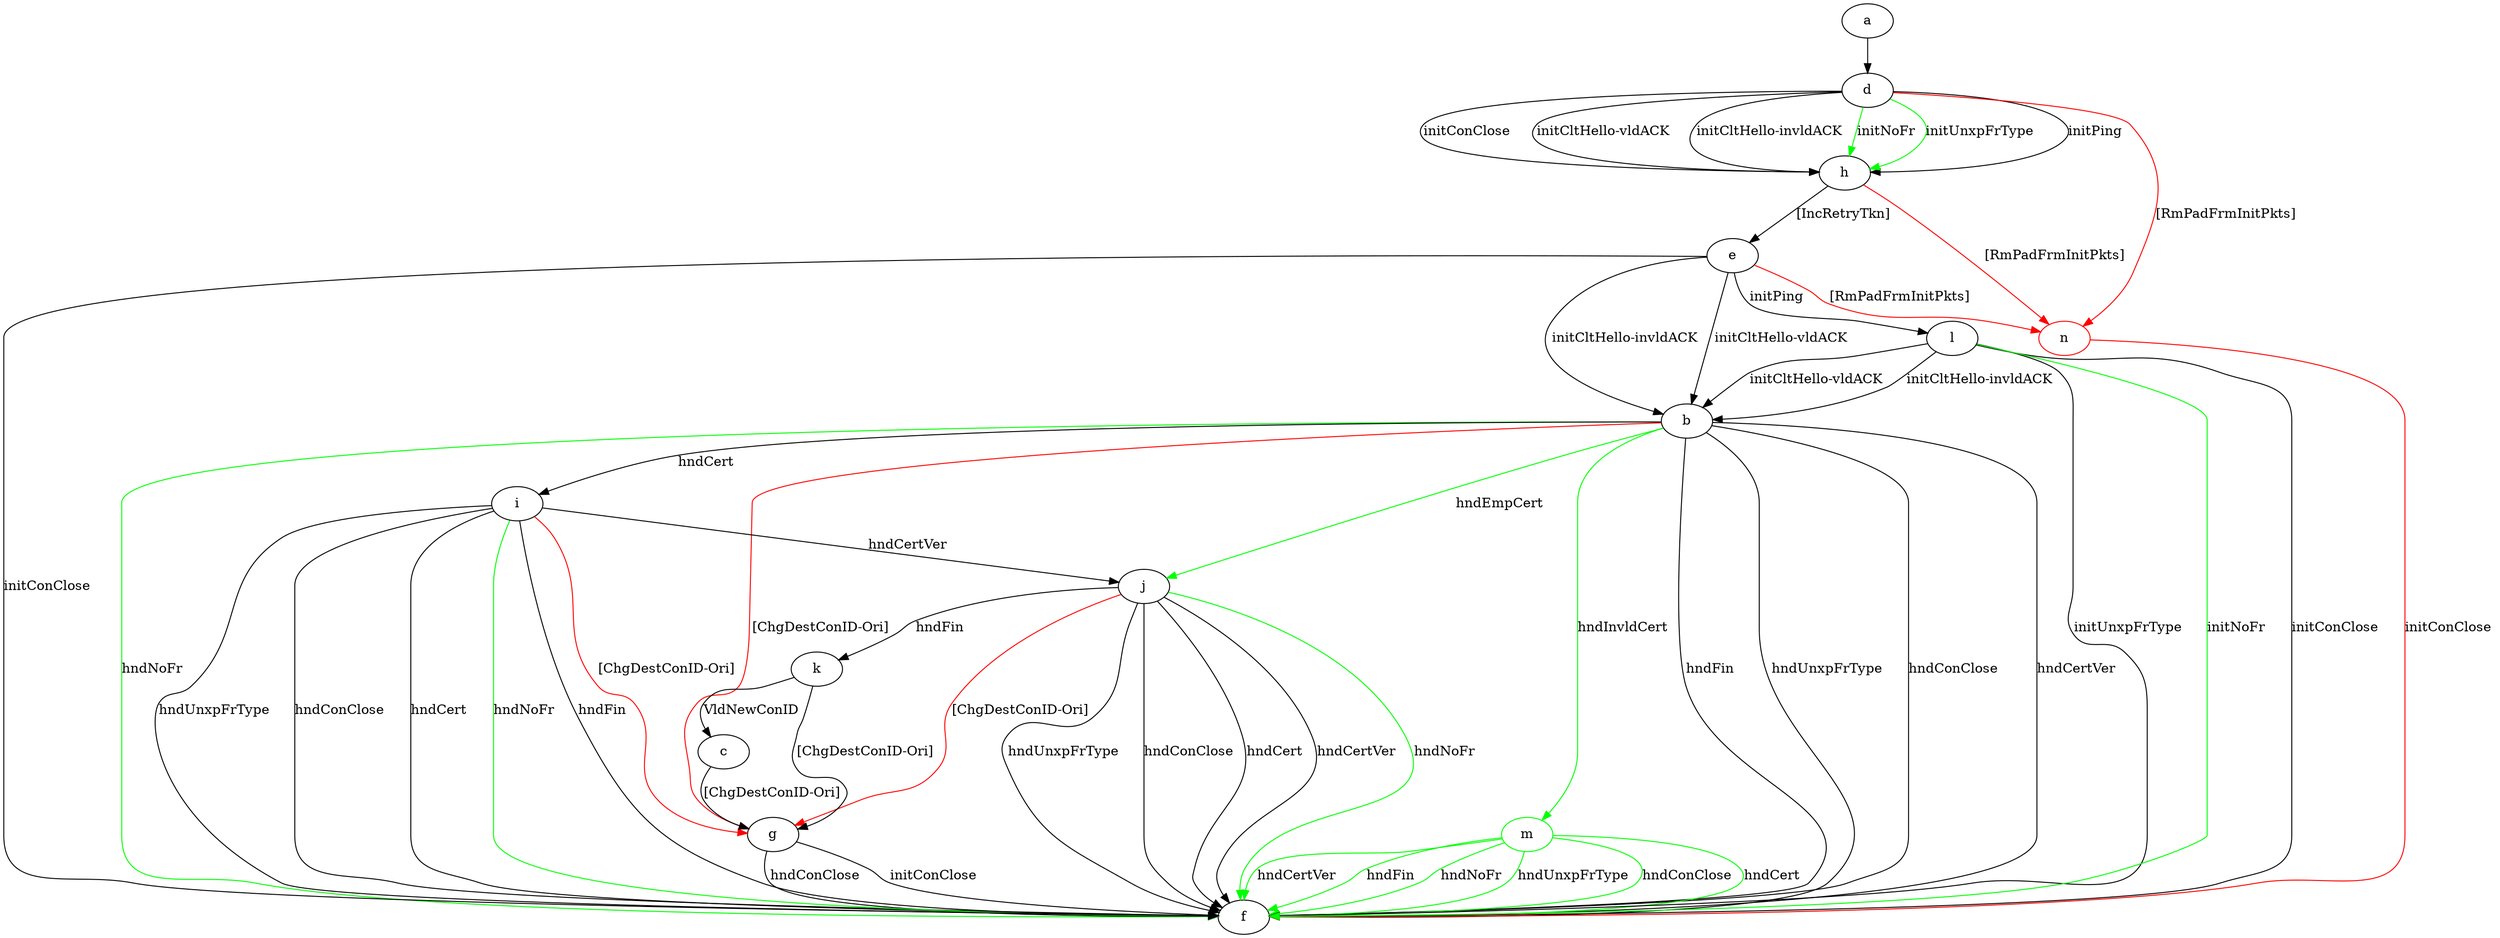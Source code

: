 digraph "" {
	a -> d	[key=0];
	b -> f	[key=0,
		label="hndFin "];
	b -> f	[key=1,
		label="hndUnxpFrType "];
	b -> f	[key=2,
		label="hndConClose "];
	b -> f	[key=3,
		label="hndCertVer "];
	b -> f	[key=4,
		color=green,
		label="hndNoFr "];
	b -> g	[key=0,
		color=red,
		label="[ChgDestConID-Ori] "];
	b -> i	[key=0,
		label="hndCert "];
	b -> j	[key=0,
		color=green,
		label="hndEmpCert "];
	m	[color=green];
	b -> m	[key=0,
		color=green,
		label="hndInvldCert "];
	c -> g	[key=0,
		label="[ChgDestConID-Ori] "];
	d -> h	[key=0,
		label="initPing "];
	d -> h	[key=1,
		label="initConClose "];
	d -> h	[key=2,
		label="initCltHello-vldACK "];
	d -> h	[key=3,
		label="initCltHello-invldACK "];
	d -> h	[key=4,
		color=green,
		label="initNoFr "];
	d -> h	[key=5,
		color=green,
		label="initUnxpFrType "];
	n	[color=red];
	d -> n	[key=0,
		color=red,
		label="[RmPadFrmInitPkts] "];
	e -> b	[key=0,
		label="initCltHello-vldACK "];
	e -> b	[key=1,
		label="initCltHello-invldACK "];
	e -> f	[key=0,
		label="initConClose "];
	e -> l	[key=0,
		label="initPing "];
	e -> n	[key=0,
		color=red,
		label="[RmPadFrmInitPkts] "];
	g -> f	[key=0,
		label="initConClose "];
	g -> f	[key=1,
		label="hndConClose "];
	h -> e	[key=0,
		label="[IncRetryTkn] "];
	h -> n	[key=0,
		color=red,
		label="[RmPadFrmInitPkts] "];
	i -> f	[key=0,
		label="hndFin "];
	i -> f	[key=1,
		label="hndUnxpFrType "];
	i -> f	[key=2,
		label="hndConClose "];
	i -> f	[key=3,
		label="hndCert "];
	i -> f	[key=4,
		color=green,
		label="hndNoFr "];
	i -> g	[key=0,
		color=red,
		label="[ChgDestConID-Ori] "];
	i -> j	[key=0,
		label="hndCertVer "];
	j -> f	[key=0,
		label="hndUnxpFrType "];
	j -> f	[key=1,
		label="hndConClose "];
	j -> f	[key=2,
		label="hndCert "];
	j -> f	[key=3,
		label="hndCertVer "];
	j -> f	[key=4,
		color=green,
		label="hndNoFr "];
	j -> g	[key=0,
		color=red,
		label="[ChgDestConID-Ori] "];
	j -> k	[key=0,
		label="hndFin "];
	k -> c	[key=0,
		label="VldNewConID "];
	k -> g	[key=0,
		label="[ChgDestConID-Ori] "];
	l -> b	[key=0,
		label="initCltHello-vldACK "];
	l -> b	[key=1,
		label="initCltHello-invldACK "];
	l -> f	[key=0,
		label="initConClose "];
	l -> f	[key=1,
		label="initUnxpFrType "];
	l -> f	[key=2,
		color=green,
		label="initNoFr "];
	m -> f	[key=0,
		color=green,
		label="hndFin "];
	m -> f	[key=1,
		color=green,
		label="hndNoFr "];
	m -> f	[key=2,
		color=green,
		label="hndUnxpFrType "];
	m -> f	[key=3,
		color=green,
		label="hndConClose "];
	m -> f	[key=4,
		color=green,
		label="hndCert "];
	m -> f	[key=5,
		color=green,
		label="hndCertVer "];
	n -> f	[key=0,
		color=red,
		label="initConClose "];
}
